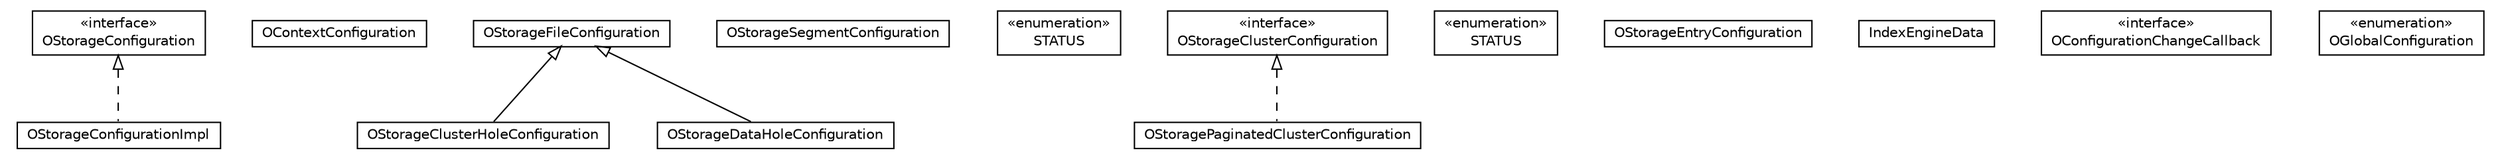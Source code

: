 #!/usr/local/bin/dot
#
# Class diagram 
# Generated by UMLGraph version R5_6-24-gf6e263 (http://www.umlgraph.org/)
#

digraph G {
	edge [fontname="Helvetica",fontsize=10,labelfontname="Helvetica",labelfontsize=10];
	node [fontname="Helvetica",fontsize=10,shape=plaintext];
	nodesep=0.25;
	ranksep=0.5;
	// com.orientechnologies.orient.core.config.OStorageConfiguration
	c228765 [label=<<table title="com.orientechnologies.orient.core.config.OStorageConfiguration" border="0" cellborder="1" cellspacing="0" cellpadding="2" port="p" href="./OStorageConfiguration.html">
		<tr><td><table border="0" cellspacing="0" cellpadding="1">
<tr><td align="center" balign="center"> &#171;interface&#187; </td></tr>
<tr><td align="center" balign="center"> OStorageConfiguration </td></tr>
		</table></td></tr>
		</table>>, URL="./OStorageConfiguration.html", fontname="Helvetica", fontcolor="black", fontsize=10.0];
	// com.orientechnologies.orient.core.config.OContextConfiguration
	c228766 [label=<<table title="com.orientechnologies.orient.core.config.OContextConfiguration" border="0" cellborder="1" cellspacing="0" cellpadding="2" port="p" href="./OContextConfiguration.html">
		<tr><td><table border="0" cellspacing="0" cellpadding="1">
<tr><td align="center" balign="center"> OContextConfiguration </td></tr>
		</table></td></tr>
		</table>>, URL="./OContextConfiguration.html", fontname="Helvetica", fontcolor="black", fontsize=10.0];
	// com.orientechnologies.orient.core.config.OStorageClusterHoleConfiguration
	c228767 [label=<<table title="com.orientechnologies.orient.core.config.OStorageClusterHoleConfiguration" border="0" cellborder="1" cellspacing="0" cellpadding="2" port="p" href="./OStorageClusterHoleConfiguration.html">
		<tr><td><table border="0" cellspacing="0" cellpadding="1">
<tr><td align="center" balign="center"> OStorageClusterHoleConfiguration </td></tr>
		</table></td></tr>
		</table>>, URL="./OStorageClusterHoleConfiguration.html", fontname="Helvetica", fontcolor="black", fontsize=10.0];
	// com.orientechnologies.orient.core.config.OStorageDataHoleConfiguration
	c228768 [label=<<table title="com.orientechnologies.orient.core.config.OStorageDataHoleConfiguration" border="0" cellborder="1" cellspacing="0" cellpadding="2" port="p" href="./OStorageDataHoleConfiguration.html">
		<tr><td><table border="0" cellspacing="0" cellpadding="1">
<tr><td align="center" balign="center"> OStorageDataHoleConfiguration </td></tr>
		</table></td></tr>
		</table>>, URL="./OStorageDataHoleConfiguration.html", fontname="Helvetica", fontcolor="black", fontsize=10.0];
	// com.orientechnologies.orient.core.config.OStorageSegmentConfiguration
	c228769 [label=<<table title="com.orientechnologies.orient.core.config.OStorageSegmentConfiguration" border="0" cellborder="1" cellspacing="0" cellpadding="2" port="p" href="./OStorageSegmentConfiguration.html">
		<tr><td><table border="0" cellspacing="0" cellpadding="1">
<tr><td align="center" balign="center"> OStorageSegmentConfiguration </td></tr>
		</table></td></tr>
		</table>>, URL="./OStorageSegmentConfiguration.html", fontname="Helvetica", fontcolor="black", fontsize=10.0];
	// com.orientechnologies.orient.core.config.OStorageSegmentConfiguration.STATUS
	c228770 [label=<<table title="com.orientechnologies.orient.core.config.OStorageSegmentConfiguration.STATUS" border="0" cellborder="1" cellspacing="0" cellpadding="2" port="p" href="./OStorageSegmentConfiguration.STATUS.html">
		<tr><td><table border="0" cellspacing="0" cellpadding="1">
<tr><td align="center" balign="center"> &#171;enumeration&#187; </td></tr>
<tr><td align="center" balign="center"> STATUS </td></tr>
		</table></td></tr>
		</table>>, URL="./OStorageSegmentConfiguration.STATUS.html", fontname="Helvetica", fontcolor="black", fontsize=10.0];
	// com.orientechnologies.orient.core.config.OStorageClusterConfiguration
	c228771 [label=<<table title="com.orientechnologies.orient.core.config.OStorageClusterConfiguration" border="0" cellborder="1" cellspacing="0" cellpadding="2" port="p" href="./OStorageClusterConfiguration.html">
		<tr><td><table border="0" cellspacing="0" cellpadding="1">
<tr><td align="center" balign="center"> &#171;interface&#187; </td></tr>
<tr><td align="center" balign="center"> OStorageClusterConfiguration </td></tr>
		</table></td></tr>
		</table>>, URL="./OStorageClusterConfiguration.html", fontname="Helvetica", fontcolor="black", fontsize=10.0];
	// com.orientechnologies.orient.core.config.OStorageClusterConfiguration.STATUS
	c228772 [label=<<table title="com.orientechnologies.orient.core.config.OStorageClusterConfiguration.STATUS" border="0" cellborder="1" cellspacing="0" cellpadding="2" port="p" href="./OStorageClusterConfiguration.STATUS.html">
		<tr><td><table border="0" cellspacing="0" cellpadding="1">
<tr><td align="center" balign="center"> &#171;enumeration&#187; </td></tr>
<tr><td align="center" balign="center"> STATUS </td></tr>
		</table></td></tr>
		</table>>, URL="./OStorageClusterConfiguration.STATUS.html", fontname="Helvetica", fontcolor="black", fontsize=10.0];
	// com.orientechnologies.orient.core.config.OStorageEntryConfiguration
	c228773 [label=<<table title="com.orientechnologies.orient.core.config.OStorageEntryConfiguration" border="0" cellborder="1" cellspacing="0" cellpadding="2" port="p" href="./OStorageEntryConfiguration.html">
		<tr><td><table border="0" cellspacing="0" cellpadding="1">
<tr><td align="center" balign="center"> OStorageEntryConfiguration </td></tr>
		</table></td></tr>
		</table>>, URL="./OStorageEntryConfiguration.html", fontname="Helvetica", fontcolor="black", fontsize=10.0];
	// com.orientechnologies.orient.core.config.OStorageFileConfiguration
	c228774 [label=<<table title="com.orientechnologies.orient.core.config.OStorageFileConfiguration" border="0" cellborder="1" cellspacing="0" cellpadding="2" port="p" href="./OStorageFileConfiguration.html">
		<tr><td><table border="0" cellspacing="0" cellpadding="1">
<tr><td align="center" balign="center"> OStorageFileConfiguration </td></tr>
		</table></td></tr>
		</table>>, URL="./OStorageFileConfiguration.html", fontname="Helvetica", fontcolor="black", fontsize=10.0];
	// com.orientechnologies.orient.core.config.OStorageConfigurationImpl
	c228775 [label=<<table title="com.orientechnologies.orient.core.config.OStorageConfigurationImpl" border="0" cellborder="1" cellspacing="0" cellpadding="2" port="p" href="./OStorageConfigurationImpl.html">
		<tr><td><table border="0" cellspacing="0" cellpadding="1">
<tr><td align="center" balign="center"> OStorageConfigurationImpl </td></tr>
		</table></td></tr>
		</table>>, URL="./OStorageConfigurationImpl.html", fontname="Helvetica", fontcolor="black", fontsize=10.0];
	// com.orientechnologies.orient.core.config.OStorageConfigurationImpl.IndexEngineData
	c228776 [label=<<table title="com.orientechnologies.orient.core.config.OStorageConfigurationImpl.IndexEngineData" border="0" cellborder="1" cellspacing="0" cellpadding="2" port="p" href="./OStorageConfigurationImpl.IndexEngineData.html">
		<tr><td><table border="0" cellspacing="0" cellpadding="1">
<tr><td align="center" balign="center"> IndexEngineData </td></tr>
		</table></td></tr>
		</table>>, URL="./OStorageConfigurationImpl.IndexEngineData.html", fontname="Helvetica", fontcolor="black", fontsize=10.0];
	// com.orientechnologies.orient.core.config.OStoragePaginatedClusterConfiguration
	c228777 [label=<<table title="com.orientechnologies.orient.core.config.OStoragePaginatedClusterConfiguration" border="0" cellborder="1" cellspacing="0" cellpadding="2" port="p" href="./OStoragePaginatedClusterConfiguration.html">
		<tr><td><table border="0" cellspacing="0" cellpadding="1">
<tr><td align="center" balign="center"> OStoragePaginatedClusterConfiguration </td></tr>
		</table></td></tr>
		</table>>, URL="./OStoragePaginatedClusterConfiguration.html", fontname="Helvetica", fontcolor="black", fontsize=10.0];
	// com.orientechnologies.orient.core.config.OConfigurationChangeCallback
	c228778 [label=<<table title="com.orientechnologies.orient.core.config.OConfigurationChangeCallback" border="0" cellborder="1" cellspacing="0" cellpadding="2" port="p" href="./OConfigurationChangeCallback.html">
		<tr><td><table border="0" cellspacing="0" cellpadding="1">
<tr><td align="center" balign="center"> &#171;interface&#187; </td></tr>
<tr><td align="center" balign="center"> OConfigurationChangeCallback </td></tr>
		</table></td></tr>
		</table>>, URL="./OConfigurationChangeCallback.html", fontname="Helvetica", fontcolor="black", fontsize=10.0];
	// com.orientechnologies.orient.core.config.OGlobalConfiguration
	c228779 [label=<<table title="com.orientechnologies.orient.core.config.OGlobalConfiguration" border="0" cellborder="1" cellspacing="0" cellpadding="2" port="p" href="./OGlobalConfiguration.html">
		<tr><td><table border="0" cellspacing="0" cellpadding="1">
<tr><td align="center" balign="center"> &#171;enumeration&#187; </td></tr>
<tr><td align="center" balign="center"> OGlobalConfiguration </td></tr>
		</table></td></tr>
		</table>>, URL="./OGlobalConfiguration.html", fontname="Helvetica", fontcolor="black", fontsize=10.0];
	//com.orientechnologies.orient.core.config.OStorageClusterHoleConfiguration extends com.orientechnologies.orient.core.config.OStorageFileConfiguration
	c228774:p -> c228767:p [dir=back,arrowtail=empty];
	//com.orientechnologies.orient.core.config.OStorageDataHoleConfiguration extends com.orientechnologies.orient.core.config.OStorageFileConfiguration
	c228774:p -> c228768:p [dir=back,arrowtail=empty];
	//com.orientechnologies.orient.core.config.OStorageConfigurationImpl implements com.orientechnologies.orient.core.config.OStorageConfiguration
	c228765:p -> c228775:p [dir=back,arrowtail=empty,style=dashed];
	//com.orientechnologies.orient.core.config.OStoragePaginatedClusterConfiguration implements com.orientechnologies.orient.core.config.OStorageClusterConfiguration
	c228771:p -> c228777:p [dir=back,arrowtail=empty,style=dashed];
}

